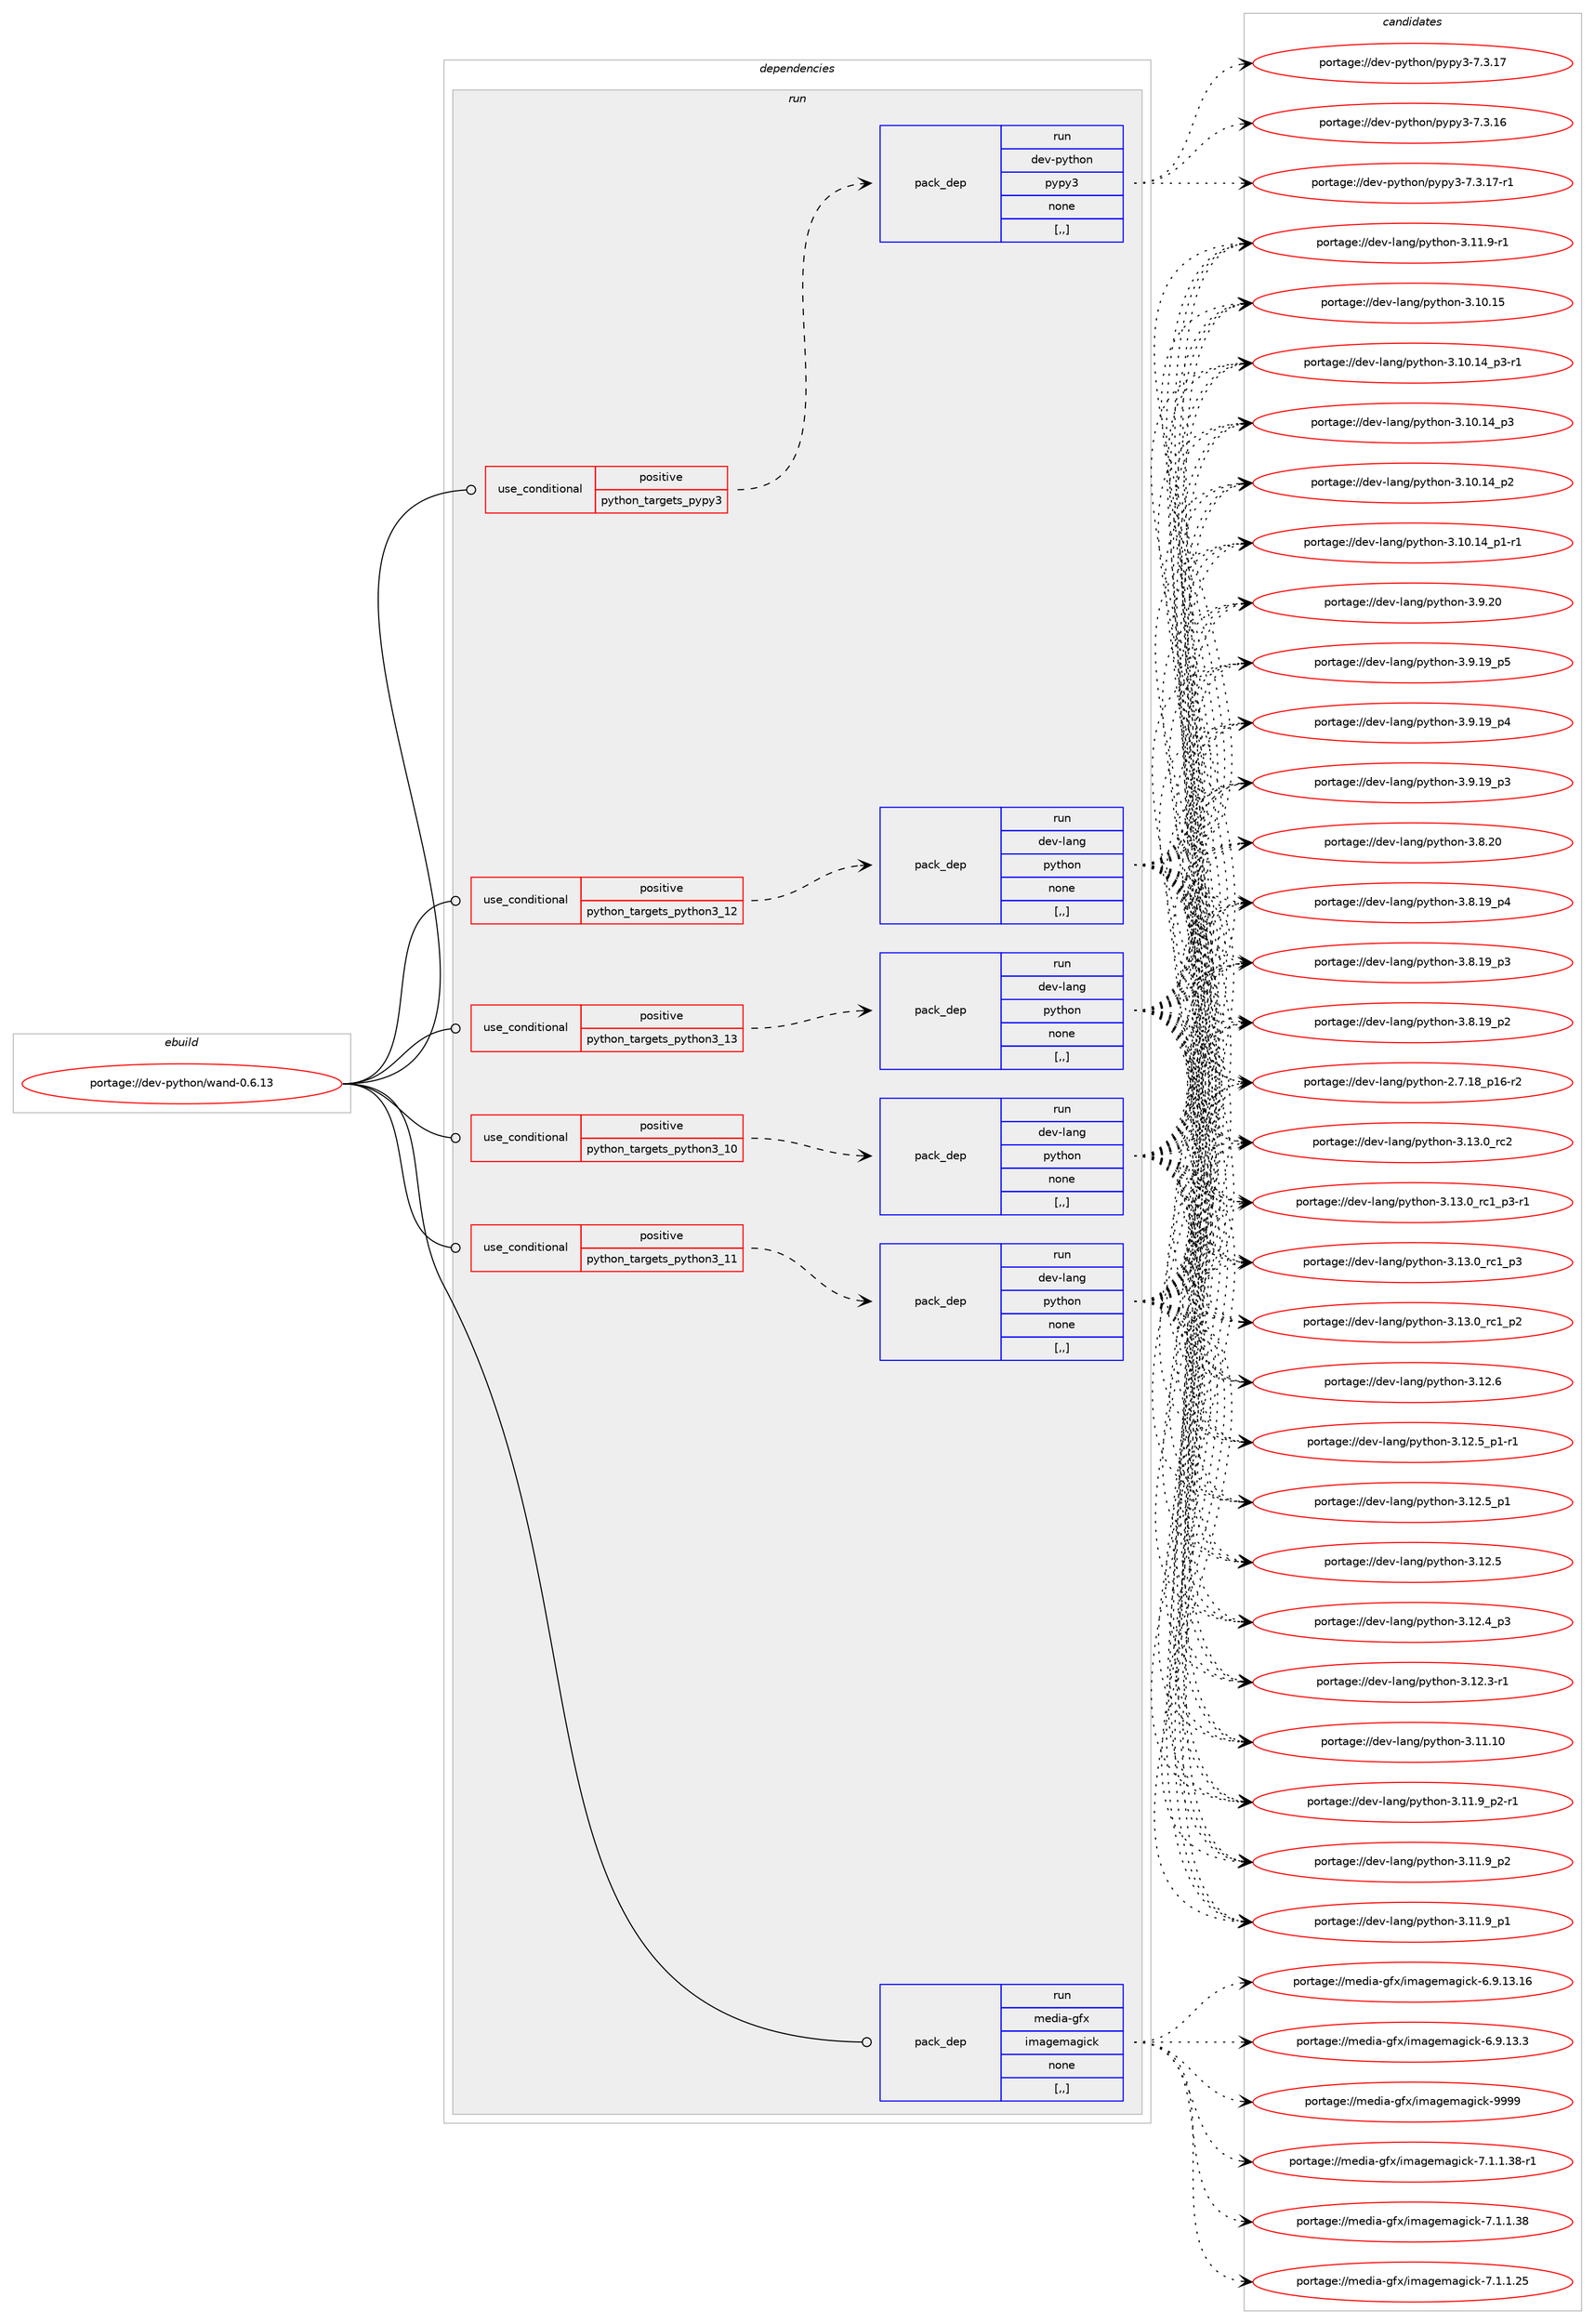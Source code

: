 digraph prolog {

# *************
# Graph options
# *************

newrank=true;
concentrate=true;
compound=true;
graph [rankdir=LR,fontname=Helvetica,fontsize=10,ranksep=1.5];#, ranksep=2.5, nodesep=0.2];
edge  [arrowhead=vee];
node  [fontname=Helvetica,fontsize=10];

# **********
# The ebuild
# **********

subgraph cluster_leftcol {
color=gray;
label=<<i>ebuild</i>>;
id [label="portage://dev-python/wand-0.6.13", color=red, width=4, href="../dev-python/wand-0.6.13.svg"];
}

# ****************
# The dependencies
# ****************

subgraph cluster_midcol {
color=gray;
label=<<i>dependencies</i>>;
subgraph cluster_compile {
fillcolor="#eeeeee";
style=filled;
label=<<i>compile</i>>;
}
subgraph cluster_compileandrun {
fillcolor="#eeeeee";
style=filled;
label=<<i>compile and run</i>>;
}
subgraph cluster_run {
fillcolor="#eeeeee";
style=filled;
label=<<i>run</i>>;
subgraph cond171754 {
dependency662548 [label=<<TABLE BORDER="0" CELLBORDER="1" CELLSPACING="0" CELLPADDING="4"><TR><TD ROWSPAN="3" CELLPADDING="10">use_conditional</TD></TR><TR><TD>positive</TD></TR><TR><TD>python_targets_pypy3</TD></TR></TABLE>>, shape=none, color=red];
subgraph pack485927 {
dependency662549 [label=<<TABLE BORDER="0" CELLBORDER="1" CELLSPACING="0" CELLPADDING="4" WIDTH="220"><TR><TD ROWSPAN="6" CELLPADDING="30">pack_dep</TD></TR><TR><TD WIDTH="110">run</TD></TR><TR><TD>dev-python</TD></TR><TR><TD>pypy3</TD></TR><TR><TD>none</TD></TR><TR><TD>[,,]</TD></TR></TABLE>>, shape=none, color=blue];
}
dependency662548:e -> dependency662549:w [weight=20,style="dashed",arrowhead="vee"];
}
id:e -> dependency662548:w [weight=20,style="solid",arrowhead="odot"];
subgraph cond171755 {
dependency662550 [label=<<TABLE BORDER="0" CELLBORDER="1" CELLSPACING="0" CELLPADDING="4"><TR><TD ROWSPAN="3" CELLPADDING="10">use_conditional</TD></TR><TR><TD>positive</TD></TR><TR><TD>python_targets_python3_10</TD></TR></TABLE>>, shape=none, color=red];
subgraph pack485928 {
dependency662551 [label=<<TABLE BORDER="0" CELLBORDER="1" CELLSPACING="0" CELLPADDING="4" WIDTH="220"><TR><TD ROWSPAN="6" CELLPADDING="30">pack_dep</TD></TR><TR><TD WIDTH="110">run</TD></TR><TR><TD>dev-lang</TD></TR><TR><TD>python</TD></TR><TR><TD>none</TD></TR><TR><TD>[,,]</TD></TR></TABLE>>, shape=none, color=blue];
}
dependency662550:e -> dependency662551:w [weight=20,style="dashed",arrowhead="vee"];
}
id:e -> dependency662550:w [weight=20,style="solid",arrowhead="odot"];
subgraph cond171756 {
dependency662552 [label=<<TABLE BORDER="0" CELLBORDER="1" CELLSPACING="0" CELLPADDING="4"><TR><TD ROWSPAN="3" CELLPADDING="10">use_conditional</TD></TR><TR><TD>positive</TD></TR><TR><TD>python_targets_python3_11</TD></TR></TABLE>>, shape=none, color=red];
subgraph pack485929 {
dependency662553 [label=<<TABLE BORDER="0" CELLBORDER="1" CELLSPACING="0" CELLPADDING="4" WIDTH="220"><TR><TD ROWSPAN="6" CELLPADDING="30">pack_dep</TD></TR><TR><TD WIDTH="110">run</TD></TR><TR><TD>dev-lang</TD></TR><TR><TD>python</TD></TR><TR><TD>none</TD></TR><TR><TD>[,,]</TD></TR></TABLE>>, shape=none, color=blue];
}
dependency662552:e -> dependency662553:w [weight=20,style="dashed",arrowhead="vee"];
}
id:e -> dependency662552:w [weight=20,style="solid",arrowhead="odot"];
subgraph cond171757 {
dependency662554 [label=<<TABLE BORDER="0" CELLBORDER="1" CELLSPACING="0" CELLPADDING="4"><TR><TD ROWSPAN="3" CELLPADDING="10">use_conditional</TD></TR><TR><TD>positive</TD></TR><TR><TD>python_targets_python3_12</TD></TR></TABLE>>, shape=none, color=red];
subgraph pack485930 {
dependency662555 [label=<<TABLE BORDER="0" CELLBORDER="1" CELLSPACING="0" CELLPADDING="4" WIDTH="220"><TR><TD ROWSPAN="6" CELLPADDING="30">pack_dep</TD></TR><TR><TD WIDTH="110">run</TD></TR><TR><TD>dev-lang</TD></TR><TR><TD>python</TD></TR><TR><TD>none</TD></TR><TR><TD>[,,]</TD></TR></TABLE>>, shape=none, color=blue];
}
dependency662554:e -> dependency662555:w [weight=20,style="dashed",arrowhead="vee"];
}
id:e -> dependency662554:w [weight=20,style="solid",arrowhead="odot"];
subgraph cond171758 {
dependency662556 [label=<<TABLE BORDER="0" CELLBORDER="1" CELLSPACING="0" CELLPADDING="4"><TR><TD ROWSPAN="3" CELLPADDING="10">use_conditional</TD></TR><TR><TD>positive</TD></TR><TR><TD>python_targets_python3_13</TD></TR></TABLE>>, shape=none, color=red];
subgraph pack485931 {
dependency662557 [label=<<TABLE BORDER="0" CELLBORDER="1" CELLSPACING="0" CELLPADDING="4" WIDTH="220"><TR><TD ROWSPAN="6" CELLPADDING="30">pack_dep</TD></TR><TR><TD WIDTH="110">run</TD></TR><TR><TD>dev-lang</TD></TR><TR><TD>python</TD></TR><TR><TD>none</TD></TR><TR><TD>[,,]</TD></TR></TABLE>>, shape=none, color=blue];
}
dependency662556:e -> dependency662557:w [weight=20,style="dashed",arrowhead="vee"];
}
id:e -> dependency662556:w [weight=20,style="solid",arrowhead="odot"];
subgraph pack485932 {
dependency662558 [label=<<TABLE BORDER="0" CELLBORDER="1" CELLSPACING="0" CELLPADDING="4" WIDTH="220"><TR><TD ROWSPAN="6" CELLPADDING="30">pack_dep</TD></TR><TR><TD WIDTH="110">run</TD></TR><TR><TD>media-gfx</TD></TR><TR><TD>imagemagick</TD></TR><TR><TD>none</TD></TR><TR><TD>[,,]</TD></TR></TABLE>>, shape=none, color=blue];
}
id:e -> dependency662558:w [weight=20,style="solid",arrowhead="odot"];
}
}

# **************
# The candidates
# **************

subgraph cluster_choices {
rank=same;
color=gray;
label=<<i>candidates</i>>;

subgraph choice485927 {
color=black;
nodesep=1;
choice100101118451121211161041111104711212111212151455546514649554511449 [label="portage://dev-python/pypy3-7.3.17-r1", color=red, width=4,href="../dev-python/pypy3-7.3.17-r1.svg"];
choice10010111845112121116104111110471121211121215145554651464955 [label="portage://dev-python/pypy3-7.3.17", color=red, width=4,href="../dev-python/pypy3-7.3.17.svg"];
choice10010111845112121116104111110471121211121215145554651464954 [label="portage://dev-python/pypy3-7.3.16", color=red, width=4,href="../dev-python/pypy3-7.3.16.svg"];
dependency662549:e -> choice100101118451121211161041111104711212111212151455546514649554511449:w [style=dotted,weight="100"];
dependency662549:e -> choice10010111845112121116104111110471121211121215145554651464955:w [style=dotted,weight="100"];
dependency662549:e -> choice10010111845112121116104111110471121211121215145554651464954:w [style=dotted,weight="100"];
}
subgraph choice485928 {
color=black;
nodesep=1;
choice10010111845108971101034711212111610411111045514649514648951149950 [label="portage://dev-lang/python-3.13.0_rc2", color=red, width=4,href="../dev-lang/python-3.13.0_rc2.svg"];
choice1001011184510897110103471121211161041111104551464951464895114994995112514511449 [label="portage://dev-lang/python-3.13.0_rc1_p3-r1", color=red, width=4,href="../dev-lang/python-3.13.0_rc1_p3-r1.svg"];
choice100101118451089711010347112121116104111110455146495146489511499499511251 [label="portage://dev-lang/python-3.13.0_rc1_p3", color=red, width=4,href="../dev-lang/python-3.13.0_rc1_p3.svg"];
choice100101118451089711010347112121116104111110455146495146489511499499511250 [label="portage://dev-lang/python-3.13.0_rc1_p2", color=red, width=4,href="../dev-lang/python-3.13.0_rc1_p2.svg"];
choice10010111845108971101034711212111610411111045514649504654 [label="portage://dev-lang/python-3.12.6", color=red, width=4,href="../dev-lang/python-3.12.6.svg"];
choice1001011184510897110103471121211161041111104551464950465395112494511449 [label="portage://dev-lang/python-3.12.5_p1-r1", color=red, width=4,href="../dev-lang/python-3.12.5_p1-r1.svg"];
choice100101118451089711010347112121116104111110455146495046539511249 [label="portage://dev-lang/python-3.12.5_p1", color=red, width=4,href="../dev-lang/python-3.12.5_p1.svg"];
choice10010111845108971101034711212111610411111045514649504653 [label="portage://dev-lang/python-3.12.5", color=red, width=4,href="../dev-lang/python-3.12.5.svg"];
choice100101118451089711010347112121116104111110455146495046529511251 [label="portage://dev-lang/python-3.12.4_p3", color=red, width=4,href="../dev-lang/python-3.12.4_p3.svg"];
choice100101118451089711010347112121116104111110455146495046514511449 [label="portage://dev-lang/python-3.12.3-r1", color=red, width=4,href="../dev-lang/python-3.12.3-r1.svg"];
choice1001011184510897110103471121211161041111104551464949464948 [label="portage://dev-lang/python-3.11.10", color=red, width=4,href="../dev-lang/python-3.11.10.svg"];
choice1001011184510897110103471121211161041111104551464949465795112504511449 [label="portage://dev-lang/python-3.11.9_p2-r1", color=red, width=4,href="../dev-lang/python-3.11.9_p2-r1.svg"];
choice100101118451089711010347112121116104111110455146494946579511250 [label="portage://dev-lang/python-3.11.9_p2", color=red, width=4,href="../dev-lang/python-3.11.9_p2.svg"];
choice100101118451089711010347112121116104111110455146494946579511249 [label="portage://dev-lang/python-3.11.9_p1", color=red, width=4,href="../dev-lang/python-3.11.9_p1.svg"];
choice100101118451089711010347112121116104111110455146494946574511449 [label="portage://dev-lang/python-3.11.9-r1", color=red, width=4,href="../dev-lang/python-3.11.9-r1.svg"];
choice1001011184510897110103471121211161041111104551464948464953 [label="portage://dev-lang/python-3.10.15", color=red, width=4,href="../dev-lang/python-3.10.15.svg"];
choice100101118451089711010347112121116104111110455146494846495295112514511449 [label="portage://dev-lang/python-3.10.14_p3-r1", color=red, width=4,href="../dev-lang/python-3.10.14_p3-r1.svg"];
choice10010111845108971101034711212111610411111045514649484649529511251 [label="portage://dev-lang/python-3.10.14_p3", color=red, width=4,href="../dev-lang/python-3.10.14_p3.svg"];
choice10010111845108971101034711212111610411111045514649484649529511250 [label="portage://dev-lang/python-3.10.14_p2", color=red, width=4,href="../dev-lang/python-3.10.14_p2.svg"];
choice100101118451089711010347112121116104111110455146494846495295112494511449 [label="portage://dev-lang/python-3.10.14_p1-r1", color=red, width=4,href="../dev-lang/python-3.10.14_p1-r1.svg"];
choice10010111845108971101034711212111610411111045514657465048 [label="portage://dev-lang/python-3.9.20", color=red, width=4,href="../dev-lang/python-3.9.20.svg"];
choice100101118451089711010347112121116104111110455146574649579511253 [label="portage://dev-lang/python-3.9.19_p5", color=red, width=4,href="../dev-lang/python-3.9.19_p5.svg"];
choice100101118451089711010347112121116104111110455146574649579511252 [label="portage://dev-lang/python-3.9.19_p4", color=red, width=4,href="../dev-lang/python-3.9.19_p4.svg"];
choice100101118451089711010347112121116104111110455146574649579511251 [label="portage://dev-lang/python-3.9.19_p3", color=red, width=4,href="../dev-lang/python-3.9.19_p3.svg"];
choice10010111845108971101034711212111610411111045514656465048 [label="portage://dev-lang/python-3.8.20", color=red, width=4,href="../dev-lang/python-3.8.20.svg"];
choice100101118451089711010347112121116104111110455146564649579511252 [label="portage://dev-lang/python-3.8.19_p4", color=red, width=4,href="../dev-lang/python-3.8.19_p4.svg"];
choice100101118451089711010347112121116104111110455146564649579511251 [label="portage://dev-lang/python-3.8.19_p3", color=red, width=4,href="../dev-lang/python-3.8.19_p3.svg"];
choice100101118451089711010347112121116104111110455146564649579511250 [label="portage://dev-lang/python-3.8.19_p2", color=red, width=4,href="../dev-lang/python-3.8.19_p2.svg"];
choice100101118451089711010347112121116104111110455046554649569511249544511450 [label="portage://dev-lang/python-2.7.18_p16-r2", color=red, width=4,href="../dev-lang/python-2.7.18_p16-r2.svg"];
dependency662551:e -> choice10010111845108971101034711212111610411111045514649514648951149950:w [style=dotted,weight="100"];
dependency662551:e -> choice1001011184510897110103471121211161041111104551464951464895114994995112514511449:w [style=dotted,weight="100"];
dependency662551:e -> choice100101118451089711010347112121116104111110455146495146489511499499511251:w [style=dotted,weight="100"];
dependency662551:e -> choice100101118451089711010347112121116104111110455146495146489511499499511250:w [style=dotted,weight="100"];
dependency662551:e -> choice10010111845108971101034711212111610411111045514649504654:w [style=dotted,weight="100"];
dependency662551:e -> choice1001011184510897110103471121211161041111104551464950465395112494511449:w [style=dotted,weight="100"];
dependency662551:e -> choice100101118451089711010347112121116104111110455146495046539511249:w [style=dotted,weight="100"];
dependency662551:e -> choice10010111845108971101034711212111610411111045514649504653:w [style=dotted,weight="100"];
dependency662551:e -> choice100101118451089711010347112121116104111110455146495046529511251:w [style=dotted,weight="100"];
dependency662551:e -> choice100101118451089711010347112121116104111110455146495046514511449:w [style=dotted,weight="100"];
dependency662551:e -> choice1001011184510897110103471121211161041111104551464949464948:w [style=dotted,weight="100"];
dependency662551:e -> choice1001011184510897110103471121211161041111104551464949465795112504511449:w [style=dotted,weight="100"];
dependency662551:e -> choice100101118451089711010347112121116104111110455146494946579511250:w [style=dotted,weight="100"];
dependency662551:e -> choice100101118451089711010347112121116104111110455146494946579511249:w [style=dotted,weight="100"];
dependency662551:e -> choice100101118451089711010347112121116104111110455146494946574511449:w [style=dotted,weight="100"];
dependency662551:e -> choice1001011184510897110103471121211161041111104551464948464953:w [style=dotted,weight="100"];
dependency662551:e -> choice100101118451089711010347112121116104111110455146494846495295112514511449:w [style=dotted,weight="100"];
dependency662551:e -> choice10010111845108971101034711212111610411111045514649484649529511251:w [style=dotted,weight="100"];
dependency662551:e -> choice10010111845108971101034711212111610411111045514649484649529511250:w [style=dotted,weight="100"];
dependency662551:e -> choice100101118451089711010347112121116104111110455146494846495295112494511449:w [style=dotted,weight="100"];
dependency662551:e -> choice10010111845108971101034711212111610411111045514657465048:w [style=dotted,weight="100"];
dependency662551:e -> choice100101118451089711010347112121116104111110455146574649579511253:w [style=dotted,weight="100"];
dependency662551:e -> choice100101118451089711010347112121116104111110455146574649579511252:w [style=dotted,weight="100"];
dependency662551:e -> choice100101118451089711010347112121116104111110455146574649579511251:w [style=dotted,weight="100"];
dependency662551:e -> choice10010111845108971101034711212111610411111045514656465048:w [style=dotted,weight="100"];
dependency662551:e -> choice100101118451089711010347112121116104111110455146564649579511252:w [style=dotted,weight="100"];
dependency662551:e -> choice100101118451089711010347112121116104111110455146564649579511251:w [style=dotted,weight="100"];
dependency662551:e -> choice100101118451089711010347112121116104111110455146564649579511250:w [style=dotted,weight="100"];
dependency662551:e -> choice100101118451089711010347112121116104111110455046554649569511249544511450:w [style=dotted,weight="100"];
}
subgraph choice485929 {
color=black;
nodesep=1;
choice10010111845108971101034711212111610411111045514649514648951149950 [label="portage://dev-lang/python-3.13.0_rc2", color=red, width=4,href="../dev-lang/python-3.13.0_rc2.svg"];
choice1001011184510897110103471121211161041111104551464951464895114994995112514511449 [label="portage://dev-lang/python-3.13.0_rc1_p3-r1", color=red, width=4,href="../dev-lang/python-3.13.0_rc1_p3-r1.svg"];
choice100101118451089711010347112121116104111110455146495146489511499499511251 [label="portage://dev-lang/python-3.13.0_rc1_p3", color=red, width=4,href="../dev-lang/python-3.13.0_rc1_p3.svg"];
choice100101118451089711010347112121116104111110455146495146489511499499511250 [label="portage://dev-lang/python-3.13.0_rc1_p2", color=red, width=4,href="../dev-lang/python-3.13.0_rc1_p2.svg"];
choice10010111845108971101034711212111610411111045514649504654 [label="portage://dev-lang/python-3.12.6", color=red, width=4,href="../dev-lang/python-3.12.6.svg"];
choice1001011184510897110103471121211161041111104551464950465395112494511449 [label="portage://dev-lang/python-3.12.5_p1-r1", color=red, width=4,href="../dev-lang/python-3.12.5_p1-r1.svg"];
choice100101118451089711010347112121116104111110455146495046539511249 [label="portage://dev-lang/python-3.12.5_p1", color=red, width=4,href="../dev-lang/python-3.12.5_p1.svg"];
choice10010111845108971101034711212111610411111045514649504653 [label="portage://dev-lang/python-3.12.5", color=red, width=4,href="../dev-lang/python-3.12.5.svg"];
choice100101118451089711010347112121116104111110455146495046529511251 [label="portage://dev-lang/python-3.12.4_p3", color=red, width=4,href="../dev-lang/python-3.12.4_p3.svg"];
choice100101118451089711010347112121116104111110455146495046514511449 [label="portage://dev-lang/python-3.12.3-r1", color=red, width=4,href="../dev-lang/python-3.12.3-r1.svg"];
choice1001011184510897110103471121211161041111104551464949464948 [label="portage://dev-lang/python-3.11.10", color=red, width=4,href="../dev-lang/python-3.11.10.svg"];
choice1001011184510897110103471121211161041111104551464949465795112504511449 [label="portage://dev-lang/python-3.11.9_p2-r1", color=red, width=4,href="../dev-lang/python-3.11.9_p2-r1.svg"];
choice100101118451089711010347112121116104111110455146494946579511250 [label="portage://dev-lang/python-3.11.9_p2", color=red, width=4,href="../dev-lang/python-3.11.9_p2.svg"];
choice100101118451089711010347112121116104111110455146494946579511249 [label="portage://dev-lang/python-3.11.9_p1", color=red, width=4,href="../dev-lang/python-3.11.9_p1.svg"];
choice100101118451089711010347112121116104111110455146494946574511449 [label="portage://dev-lang/python-3.11.9-r1", color=red, width=4,href="../dev-lang/python-3.11.9-r1.svg"];
choice1001011184510897110103471121211161041111104551464948464953 [label="portage://dev-lang/python-3.10.15", color=red, width=4,href="../dev-lang/python-3.10.15.svg"];
choice100101118451089711010347112121116104111110455146494846495295112514511449 [label="portage://dev-lang/python-3.10.14_p3-r1", color=red, width=4,href="../dev-lang/python-3.10.14_p3-r1.svg"];
choice10010111845108971101034711212111610411111045514649484649529511251 [label="portage://dev-lang/python-3.10.14_p3", color=red, width=4,href="../dev-lang/python-3.10.14_p3.svg"];
choice10010111845108971101034711212111610411111045514649484649529511250 [label="portage://dev-lang/python-3.10.14_p2", color=red, width=4,href="../dev-lang/python-3.10.14_p2.svg"];
choice100101118451089711010347112121116104111110455146494846495295112494511449 [label="portage://dev-lang/python-3.10.14_p1-r1", color=red, width=4,href="../dev-lang/python-3.10.14_p1-r1.svg"];
choice10010111845108971101034711212111610411111045514657465048 [label="portage://dev-lang/python-3.9.20", color=red, width=4,href="../dev-lang/python-3.9.20.svg"];
choice100101118451089711010347112121116104111110455146574649579511253 [label="portage://dev-lang/python-3.9.19_p5", color=red, width=4,href="../dev-lang/python-3.9.19_p5.svg"];
choice100101118451089711010347112121116104111110455146574649579511252 [label="portage://dev-lang/python-3.9.19_p4", color=red, width=4,href="../dev-lang/python-3.9.19_p4.svg"];
choice100101118451089711010347112121116104111110455146574649579511251 [label="portage://dev-lang/python-3.9.19_p3", color=red, width=4,href="../dev-lang/python-3.9.19_p3.svg"];
choice10010111845108971101034711212111610411111045514656465048 [label="portage://dev-lang/python-3.8.20", color=red, width=4,href="../dev-lang/python-3.8.20.svg"];
choice100101118451089711010347112121116104111110455146564649579511252 [label="portage://dev-lang/python-3.8.19_p4", color=red, width=4,href="../dev-lang/python-3.8.19_p4.svg"];
choice100101118451089711010347112121116104111110455146564649579511251 [label="portage://dev-lang/python-3.8.19_p3", color=red, width=4,href="../dev-lang/python-3.8.19_p3.svg"];
choice100101118451089711010347112121116104111110455146564649579511250 [label="portage://dev-lang/python-3.8.19_p2", color=red, width=4,href="../dev-lang/python-3.8.19_p2.svg"];
choice100101118451089711010347112121116104111110455046554649569511249544511450 [label="portage://dev-lang/python-2.7.18_p16-r2", color=red, width=4,href="../dev-lang/python-2.7.18_p16-r2.svg"];
dependency662553:e -> choice10010111845108971101034711212111610411111045514649514648951149950:w [style=dotted,weight="100"];
dependency662553:e -> choice1001011184510897110103471121211161041111104551464951464895114994995112514511449:w [style=dotted,weight="100"];
dependency662553:e -> choice100101118451089711010347112121116104111110455146495146489511499499511251:w [style=dotted,weight="100"];
dependency662553:e -> choice100101118451089711010347112121116104111110455146495146489511499499511250:w [style=dotted,weight="100"];
dependency662553:e -> choice10010111845108971101034711212111610411111045514649504654:w [style=dotted,weight="100"];
dependency662553:e -> choice1001011184510897110103471121211161041111104551464950465395112494511449:w [style=dotted,weight="100"];
dependency662553:e -> choice100101118451089711010347112121116104111110455146495046539511249:w [style=dotted,weight="100"];
dependency662553:e -> choice10010111845108971101034711212111610411111045514649504653:w [style=dotted,weight="100"];
dependency662553:e -> choice100101118451089711010347112121116104111110455146495046529511251:w [style=dotted,weight="100"];
dependency662553:e -> choice100101118451089711010347112121116104111110455146495046514511449:w [style=dotted,weight="100"];
dependency662553:e -> choice1001011184510897110103471121211161041111104551464949464948:w [style=dotted,weight="100"];
dependency662553:e -> choice1001011184510897110103471121211161041111104551464949465795112504511449:w [style=dotted,weight="100"];
dependency662553:e -> choice100101118451089711010347112121116104111110455146494946579511250:w [style=dotted,weight="100"];
dependency662553:e -> choice100101118451089711010347112121116104111110455146494946579511249:w [style=dotted,weight="100"];
dependency662553:e -> choice100101118451089711010347112121116104111110455146494946574511449:w [style=dotted,weight="100"];
dependency662553:e -> choice1001011184510897110103471121211161041111104551464948464953:w [style=dotted,weight="100"];
dependency662553:e -> choice100101118451089711010347112121116104111110455146494846495295112514511449:w [style=dotted,weight="100"];
dependency662553:e -> choice10010111845108971101034711212111610411111045514649484649529511251:w [style=dotted,weight="100"];
dependency662553:e -> choice10010111845108971101034711212111610411111045514649484649529511250:w [style=dotted,weight="100"];
dependency662553:e -> choice100101118451089711010347112121116104111110455146494846495295112494511449:w [style=dotted,weight="100"];
dependency662553:e -> choice10010111845108971101034711212111610411111045514657465048:w [style=dotted,weight="100"];
dependency662553:e -> choice100101118451089711010347112121116104111110455146574649579511253:w [style=dotted,weight="100"];
dependency662553:e -> choice100101118451089711010347112121116104111110455146574649579511252:w [style=dotted,weight="100"];
dependency662553:e -> choice100101118451089711010347112121116104111110455146574649579511251:w [style=dotted,weight="100"];
dependency662553:e -> choice10010111845108971101034711212111610411111045514656465048:w [style=dotted,weight="100"];
dependency662553:e -> choice100101118451089711010347112121116104111110455146564649579511252:w [style=dotted,weight="100"];
dependency662553:e -> choice100101118451089711010347112121116104111110455146564649579511251:w [style=dotted,weight="100"];
dependency662553:e -> choice100101118451089711010347112121116104111110455146564649579511250:w [style=dotted,weight="100"];
dependency662553:e -> choice100101118451089711010347112121116104111110455046554649569511249544511450:w [style=dotted,weight="100"];
}
subgraph choice485930 {
color=black;
nodesep=1;
choice10010111845108971101034711212111610411111045514649514648951149950 [label="portage://dev-lang/python-3.13.0_rc2", color=red, width=4,href="../dev-lang/python-3.13.0_rc2.svg"];
choice1001011184510897110103471121211161041111104551464951464895114994995112514511449 [label="portage://dev-lang/python-3.13.0_rc1_p3-r1", color=red, width=4,href="../dev-lang/python-3.13.0_rc1_p3-r1.svg"];
choice100101118451089711010347112121116104111110455146495146489511499499511251 [label="portage://dev-lang/python-3.13.0_rc1_p3", color=red, width=4,href="../dev-lang/python-3.13.0_rc1_p3.svg"];
choice100101118451089711010347112121116104111110455146495146489511499499511250 [label="portage://dev-lang/python-3.13.0_rc1_p2", color=red, width=4,href="../dev-lang/python-3.13.0_rc1_p2.svg"];
choice10010111845108971101034711212111610411111045514649504654 [label="portage://dev-lang/python-3.12.6", color=red, width=4,href="../dev-lang/python-3.12.6.svg"];
choice1001011184510897110103471121211161041111104551464950465395112494511449 [label="portage://dev-lang/python-3.12.5_p1-r1", color=red, width=4,href="../dev-lang/python-3.12.5_p1-r1.svg"];
choice100101118451089711010347112121116104111110455146495046539511249 [label="portage://dev-lang/python-3.12.5_p1", color=red, width=4,href="../dev-lang/python-3.12.5_p1.svg"];
choice10010111845108971101034711212111610411111045514649504653 [label="portage://dev-lang/python-3.12.5", color=red, width=4,href="../dev-lang/python-3.12.5.svg"];
choice100101118451089711010347112121116104111110455146495046529511251 [label="portage://dev-lang/python-3.12.4_p3", color=red, width=4,href="../dev-lang/python-3.12.4_p3.svg"];
choice100101118451089711010347112121116104111110455146495046514511449 [label="portage://dev-lang/python-3.12.3-r1", color=red, width=4,href="../dev-lang/python-3.12.3-r1.svg"];
choice1001011184510897110103471121211161041111104551464949464948 [label="portage://dev-lang/python-3.11.10", color=red, width=4,href="../dev-lang/python-3.11.10.svg"];
choice1001011184510897110103471121211161041111104551464949465795112504511449 [label="portage://dev-lang/python-3.11.9_p2-r1", color=red, width=4,href="../dev-lang/python-3.11.9_p2-r1.svg"];
choice100101118451089711010347112121116104111110455146494946579511250 [label="portage://dev-lang/python-3.11.9_p2", color=red, width=4,href="../dev-lang/python-3.11.9_p2.svg"];
choice100101118451089711010347112121116104111110455146494946579511249 [label="portage://dev-lang/python-3.11.9_p1", color=red, width=4,href="../dev-lang/python-3.11.9_p1.svg"];
choice100101118451089711010347112121116104111110455146494946574511449 [label="portage://dev-lang/python-3.11.9-r1", color=red, width=4,href="../dev-lang/python-3.11.9-r1.svg"];
choice1001011184510897110103471121211161041111104551464948464953 [label="portage://dev-lang/python-3.10.15", color=red, width=4,href="../dev-lang/python-3.10.15.svg"];
choice100101118451089711010347112121116104111110455146494846495295112514511449 [label="portage://dev-lang/python-3.10.14_p3-r1", color=red, width=4,href="../dev-lang/python-3.10.14_p3-r1.svg"];
choice10010111845108971101034711212111610411111045514649484649529511251 [label="portage://dev-lang/python-3.10.14_p3", color=red, width=4,href="../dev-lang/python-3.10.14_p3.svg"];
choice10010111845108971101034711212111610411111045514649484649529511250 [label="portage://dev-lang/python-3.10.14_p2", color=red, width=4,href="../dev-lang/python-3.10.14_p2.svg"];
choice100101118451089711010347112121116104111110455146494846495295112494511449 [label="portage://dev-lang/python-3.10.14_p1-r1", color=red, width=4,href="../dev-lang/python-3.10.14_p1-r1.svg"];
choice10010111845108971101034711212111610411111045514657465048 [label="portage://dev-lang/python-3.9.20", color=red, width=4,href="../dev-lang/python-3.9.20.svg"];
choice100101118451089711010347112121116104111110455146574649579511253 [label="portage://dev-lang/python-3.9.19_p5", color=red, width=4,href="../dev-lang/python-3.9.19_p5.svg"];
choice100101118451089711010347112121116104111110455146574649579511252 [label="portage://dev-lang/python-3.9.19_p4", color=red, width=4,href="../dev-lang/python-3.9.19_p4.svg"];
choice100101118451089711010347112121116104111110455146574649579511251 [label="portage://dev-lang/python-3.9.19_p3", color=red, width=4,href="../dev-lang/python-3.9.19_p3.svg"];
choice10010111845108971101034711212111610411111045514656465048 [label="portage://dev-lang/python-3.8.20", color=red, width=4,href="../dev-lang/python-3.8.20.svg"];
choice100101118451089711010347112121116104111110455146564649579511252 [label="portage://dev-lang/python-3.8.19_p4", color=red, width=4,href="../dev-lang/python-3.8.19_p4.svg"];
choice100101118451089711010347112121116104111110455146564649579511251 [label="portage://dev-lang/python-3.8.19_p3", color=red, width=4,href="../dev-lang/python-3.8.19_p3.svg"];
choice100101118451089711010347112121116104111110455146564649579511250 [label="portage://dev-lang/python-3.8.19_p2", color=red, width=4,href="../dev-lang/python-3.8.19_p2.svg"];
choice100101118451089711010347112121116104111110455046554649569511249544511450 [label="portage://dev-lang/python-2.7.18_p16-r2", color=red, width=4,href="../dev-lang/python-2.7.18_p16-r2.svg"];
dependency662555:e -> choice10010111845108971101034711212111610411111045514649514648951149950:w [style=dotted,weight="100"];
dependency662555:e -> choice1001011184510897110103471121211161041111104551464951464895114994995112514511449:w [style=dotted,weight="100"];
dependency662555:e -> choice100101118451089711010347112121116104111110455146495146489511499499511251:w [style=dotted,weight="100"];
dependency662555:e -> choice100101118451089711010347112121116104111110455146495146489511499499511250:w [style=dotted,weight="100"];
dependency662555:e -> choice10010111845108971101034711212111610411111045514649504654:w [style=dotted,weight="100"];
dependency662555:e -> choice1001011184510897110103471121211161041111104551464950465395112494511449:w [style=dotted,weight="100"];
dependency662555:e -> choice100101118451089711010347112121116104111110455146495046539511249:w [style=dotted,weight="100"];
dependency662555:e -> choice10010111845108971101034711212111610411111045514649504653:w [style=dotted,weight="100"];
dependency662555:e -> choice100101118451089711010347112121116104111110455146495046529511251:w [style=dotted,weight="100"];
dependency662555:e -> choice100101118451089711010347112121116104111110455146495046514511449:w [style=dotted,weight="100"];
dependency662555:e -> choice1001011184510897110103471121211161041111104551464949464948:w [style=dotted,weight="100"];
dependency662555:e -> choice1001011184510897110103471121211161041111104551464949465795112504511449:w [style=dotted,weight="100"];
dependency662555:e -> choice100101118451089711010347112121116104111110455146494946579511250:w [style=dotted,weight="100"];
dependency662555:e -> choice100101118451089711010347112121116104111110455146494946579511249:w [style=dotted,weight="100"];
dependency662555:e -> choice100101118451089711010347112121116104111110455146494946574511449:w [style=dotted,weight="100"];
dependency662555:e -> choice1001011184510897110103471121211161041111104551464948464953:w [style=dotted,weight="100"];
dependency662555:e -> choice100101118451089711010347112121116104111110455146494846495295112514511449:w [style=dotted,weight="100"];
dependency662555:e -> choice10010111845108971101034711212111610411111045514649484649529511251:w [style=dotted,weight="100"];
dependency662555:e -> choice10010111845108971101034711212111610411111045514649484649529511250:w [style=dotted,weight="100"];
dependency662555:e -> choice100101118451089711010347112121116104111110455146494846495295112494511449:w [style=dotted,weight="100"];
dependency662555:e -> choice10010111845108971101034711212111610411111045514657465048:w [style=dotted,weight="100"];
dependency662555:e -> choice100101118451089711010347112121116104111110455146574649579511253:w [style=dotted,weight="100"];
dependency662555:e -> choice100101118451089711010347112121116104111110455146574649579511252:w [style=dotted,weight="100"];
dependency662555:e -> choice100101118451089711010347112121116104111110455146574649579511251:w [style=dotted,weight="100"];
dependency662555:e -> choice10010111845108971101034711212111610411111045514656465048:w [style=dotted,weight="100"];
dependency662555:e -> choice100101118451089711010347112121116104111110455146564649579511252:w [style=dotted,weight="100"];
dependency662555:e -> choice100101118451089711010347112121116104111110455146564649579511251:w [style=dotted,weight="100"];
dependency662555:e -> choice100101118451089711010347112121116104111110455146564649579511250:w [style=dotted,weight="100"];
dependency662555:e -> choice100101118451089711010347112121116104111110455046554649569511249544511450:w [style=dotted,weight="100"];
}
subgraph choice485931 {
color=black;
nodesep=1;
choice10010111845108971101034711212111610411111045514649514648951149950 [label="portage://dev-lang/python-3.13.0_rc2", color=red, width=4,href="../dev-lang/python-3.13.0_rc2.svg"];
choice1001011184510897110103471121211161041111104551464951464895114994995112514511449 [label="portage://dev-lang/python-3.13.0_rc1_p3-r1", color=red, width=4,href="../dev-lang/python-3.13.0_rc1_p3-r1.svg"];
choice100101118451089711010347112121116104111110455146495146489511499499511251 [label="portage://dev-lang/python-3.13.0_rc1_p3", color=red, width=4,href="../dev-lang/python-3.13.0_rc1_p3.svg"];
choice100101118451089711010347112121116104111110455146495146489511499499511250 [label="portage://dev-lang/python-3.13.0_rc1_p2", color=red, width=4,href="../dev-lang/python-3.13.0_rc1_p2.svg"];
choice10010111845108971101034711212111610411111045514649504654 [label="portage://dev-lang/python-3.12.6", color=red, width=4,href="../dev-lang/python-3.12.6.svg"];
choice1001011184510897110103471121211161041111104551464950465395112494511449 [label="portage://dev-lang/python-3.12.5_p1-r1", color=red, width=4,href="../dev-lang/python-3.12.5_p1-r1.svg"];
choice100101118451089711010347112121116104111110455146495046539511249 [label="portage://dev-lang/python-3.12.5_p1", color=red, width=4,href="../dev-lang/python-3.12.5_p1.svg"];
choice10010111845108971101034711212111610411111045514649504653 [label="portage://dev-lang/python-3.12.5", color=red, width=4,href="../dev-lang/python-3.12.5.svg"];
choice100101118451089711010347112121116104111110455146495046529511251 [label="portage://dev-lang/python-3.12.4_p3", color=red, width=4,href="../dev-lang/python-3.12.4_p3.svg"];
choice100101118451089711010347112121116104111110455146495046514511449 [label="portage://dev-lang/python-3.12.3-r1", color=red, width=4,href="../dev-lang/python-3.12.3-r1.svg"];
choice1001011184510897110103471121211161041111104551464949464948 [label="portage://dev-lang/python-3.11.10", color=red, width=4,href="../dev-lang/python-3.11.10.svg"];
choice1001011184510897110103471121211161041111104551464949465795112504511449 [label="portage://dev-lang/python-3.11.9_p2-r1", color=red, width=4,href="../dev-lang/python-3.11.9_p2-r1.svg"];
choice100101118451089711010347112121116104111110455146494946579511250 [label="portage://dev-lang/python-3.11.9_p2", color=red, width=4,href="../dev-lang/python-3.11.9_p2.svg"];
choice100101118451089711010347112121116104111110455146494946579511249 [label="portage://dev-lang/python-3.11.9_p1", color=red, width=4,href="../dev-lang/python-3.11.9_p1.svg"];
choice100101118451089711010347112121116104111110455146494946574511449 [label="portage://dev-lang/python-3.11.9-r1", color=red, width=4,href="../dev-lang/python-3.11.9-r1.svg"];
choice1001011184510897110103471121211161041111104551464948464953 [label="portage://dev-lang/python-3.10.15", color=red, width=4,href="../dev-lang/python-3.10.15.svg"];
choice100101118451089711010347112121116104111110455146494846495295112514511449 [label="portage://dev-lang/python-3.10.14_p3-r1", color=red, width=4,href="../dev-lang/python-3.10.14_p3-r1.svg"];
choice10010111845108971101034711212111610411111045514649484649529511251 [label="portage://dev-lang/python-3.10.14_p3", color=red, width=4,href="../dev-lang/python-3.10.14_p3.svg"];
choice10010111845108971101034711212111610411111045514649484649529511250 [label="portage://dev-lang/python-3.10.14_p2", color=red, width=4,href="../dev-lang/python-3.10.14_p2.svg"];
choice100101118451089711010347112121116104111110455146494846495295112494511449 [label="portage://dev-lang/python-3.10.14_p1-r1", color=red, width=4,href="../dev-lang/python-3.10.14_p1-r1.svg"];
choice10010111845108971101034711212111610411111045514657465048 [label="portage://dev-lang/python-3.9.20", color=red, width=4,href="../dev-lang/python-3.9.20.svg"];
choice100101118451089711010347112121116104111110455146574649579511253 [label="portage://dev-lang/python-3.9.19_p5", color=red, width=4,href="../dev-lang/python-3.9.19_p5.svg"];
choice100101118451089711010347112121116104111110455146574649579511252 [label="portage://dev-lang/python-3.9.19_p4", color=red, width=4,href="../dev-lang/python-3.9.19_p4.svg"];
choice100101118451089711010347112121116104111110455146574649579511251 [label="portage://dev-lang/python-3.9.19_p3", color=red, width=4,href="../dev-lang/python-3.9.19_p3.svg"];
choice10010111845108971101034711212111610411111045514656465048 [label="portage://dev-lang/python-3.8.20", color=red, width=4,href="../dev-lang/python-3.8.20.svg"];
choice100101118451089711010347112121116104111110455146564649579511252 [label="portage://dev-lang/python-3.8.19_p4", color=red, width=4,href="../dev-lang/python-3.8.19_p4.svg"];
choice100101118451089711010347112121116104111110455146564649579511251 [label="portage://dev-lang/python-3.8.19_p3", color=red, width=4,href="../dev-lang/python-3.8.19_p3.svg"];
choice100101118451089711010347112121116104111110455146564649579511250 [label="portage://dev-lang/python-3.8.19_p2", color=red, width=4,href="../dev-lang/python-3.8.19_p2.svg"];
choice100101118451089711010347112121116104111110455046554649569511249544511450 [label="portage://dev-lang/python-2.7.18_p16-r2", color=red, width=4,href="../dev-lang/python-2.7.18_p16-r2.svg"];
dependency662557:e -> choice10010111845108971101034711212111610411111045514649514648951149950:w [style=dotted,weight="100"];
dependency662557:e -> choice1001011184510897110103471121211161041111104551464951464895114994995112514511449:w [style=dotted,weight="100"];
dependency662557:e -> choice100101118451089711010347112121116104111110455146495146489511499499511251:w [style=dotted,weight="100"];
dependency662557:e -> choice100101118451089711010347112121116104111110455146495146489511499499511250:w [style=dotted,weight="100"];
dependency662557:e -> choice10010111845108971101034711212111610411111045514649504654:w [style=dotted,weight="100"];
dependency662557:e -> choice1001011184510897110103471121211161041111104551464950465395112494511449:w [style=dotted,weight="100"];
dependency662557:e -> choice100101118451089711010347112121116104111110455146495046539511249:w [style=dotted,weight="100"];
dependency662557:e -> choice10010111845108971101034711212111610411111045514649504653:w [style=dotted,weight="100"];
dependency662557:e -> choice100101118451089711010347112121116104111110455146495046529511251:w [style=dotted,weight="100"];
dependency662557:e -> choice100101118451089711010347112121116104111110455146495046514511449:w [style=dotted,weight="100"];
dependency662557:e -> choice1001011184510897110103471121211161041111104551464949464948:w [style=dotted,weight="100"];
dependency662557:e -> choice1001011184510897110103471121211161041111104551464949465795112504511449:w [style=dotted,weight="100"];
dependency662557:e -> choice100101118451089711010347112121116104111110455146494946579511250:w [style=dotted,weight="100"];
dependency662557:e -> choice100101118451089711010347112121116104111110455146494946579511249:w [style=dotted,weight="100"];
dependency662557:e -> choice100101118451089711010347112121116104111110455146494946574511449:w [style=dotted,weight="100"];
dependency662557:e -> choice1001011184510897110103471121211161041111104551464948464953:w [style=dotted,weight="100"];
dependency662557:e -> choice100101118451089711010347112121116104111110455146494846495295112514511449:w [style=dotted,weight="100"];
dependency662557:e -> choice10010111845108971101034711212111610411111045514649484649529511251:w [style=dotted,weight="100"];
dependency662557:e -> choice10010111845108971101034711212111610411111045514649484649529511250:w [style=dotted,weight="100"];
dependency662557:e -> choice100101118451089711010347112121116104111110455146494846495295112494511449:w [style=dotted,weight="100"];
dependency662557:e -> choice10010111845108971101034711212111610411111045514657465048:w [style=dotted,weight="100"];
dependency662557:e -> choice100101118451089711010347112121116104111110455146574649579511253:w [style=dotted,weight="100"];
dependency662557:e -> choice100101118451089711010347112121116104111110455146574649579511252:w [style=dotted,weight="100"];
dependency662557:e -> choice100101118451089711010347112121116104111110455146574649579511251:w [style=dotted,weight="100"];
dependency662557:e -> choice10010111845108971101034711212111610411111045514656465048:w [style=dotted,weight="100"];
dependency662557:e -> choice100101118451089711010347112121116104111110455146564649579511252:w [style=dotted,weight="100"];
dependency662557:e -> choice100101118451089711010347112121116104111110455146564649579511251:w [style=dotted,weight="100"];
dependency662557:e -> choice100101118451089711010347112121116104111110455146564649579511250:w [style=dotted,weight="100"];
dependency662557:e -> choice100101118451089711010347112121116104111110455046554649569511249544511450:w [style=dotted,weight="100"];
}
subgraph choice485932 {
color=black;
nodesep=1;
choice1091011001059745103102120471051099710310110997103105991074557575757 [label="portage://media-gfx/imagemagick-9999", color=red, width=4,href="../media-gfx/imagemagick-9999.svg"];
choice1091011001059745103102120471051099710310110997103105991074555464946494651564511449 [label="portage://media-gfx/imagemagick-7.1.1.38-r1", color=red, width=4,href="../media-gfx/imagemagick-7.1.1.38-r1.svg"];
choice109101100105974510310212047105109971031011099710310599107455546494649465156 [label="portage://media-gfx/imagemagick-7.1.1.38", color=red, width=4,href="../media-gfx/imagemagick-7.1.1.38.svg"];
choice109101100105974510310212047105109971031011099710310599107455546494649465053 [label="portage://media-gfx/imagemagick-7.1.1.25", color=red, width=4,href="../media-gfx/imagemagick-7.1.1.25.svg"];
choice10910110010597451031021204710510997103101109971031059910745544657464951464954 [label="portage://media-gfx/imagemagick-6.9.13.16", color=red, width=4,href="../media-gfx/imagemagick-6.9.13.16.svg"];
choice109101100105974510310212047105109971031011099710310599107455446574649514651 [label="portage://media-gfx/imagemagick-6.9.13.3", color=red, width=4,href="../media-gfx/imagemagick-6.9.13.3.svg"];
dependency662558:e -> choice1091011001059745103102120471051099710310110997103105991074557575757:w [style=dotted,weight="100"];
dependency662558:e -> choice1091011001059745103102120471051099710310110997103105991074555464946494651564511449:w [style=dotted,weight="100"];
dependency662558:e -> choice109101100105974510310212047105109971031011099710310599107455546494649465156:w [style=dotted,weight="100"];
dependency662558:e -> choice109101100105974510310212047105109971031011099710310599107455546494649465053:w [style=dotted,weight="100"];
dependency662558:e -> choice10910110010597451031021204710510997103101109971031059910745544657464951464954:w [style=dotted,weight="100"];
dependency662558:e -> choice109101100105974510310212047105109971031011099710310599107455446574649514651:w [style=dotted,weight="100"];
}
}

}
